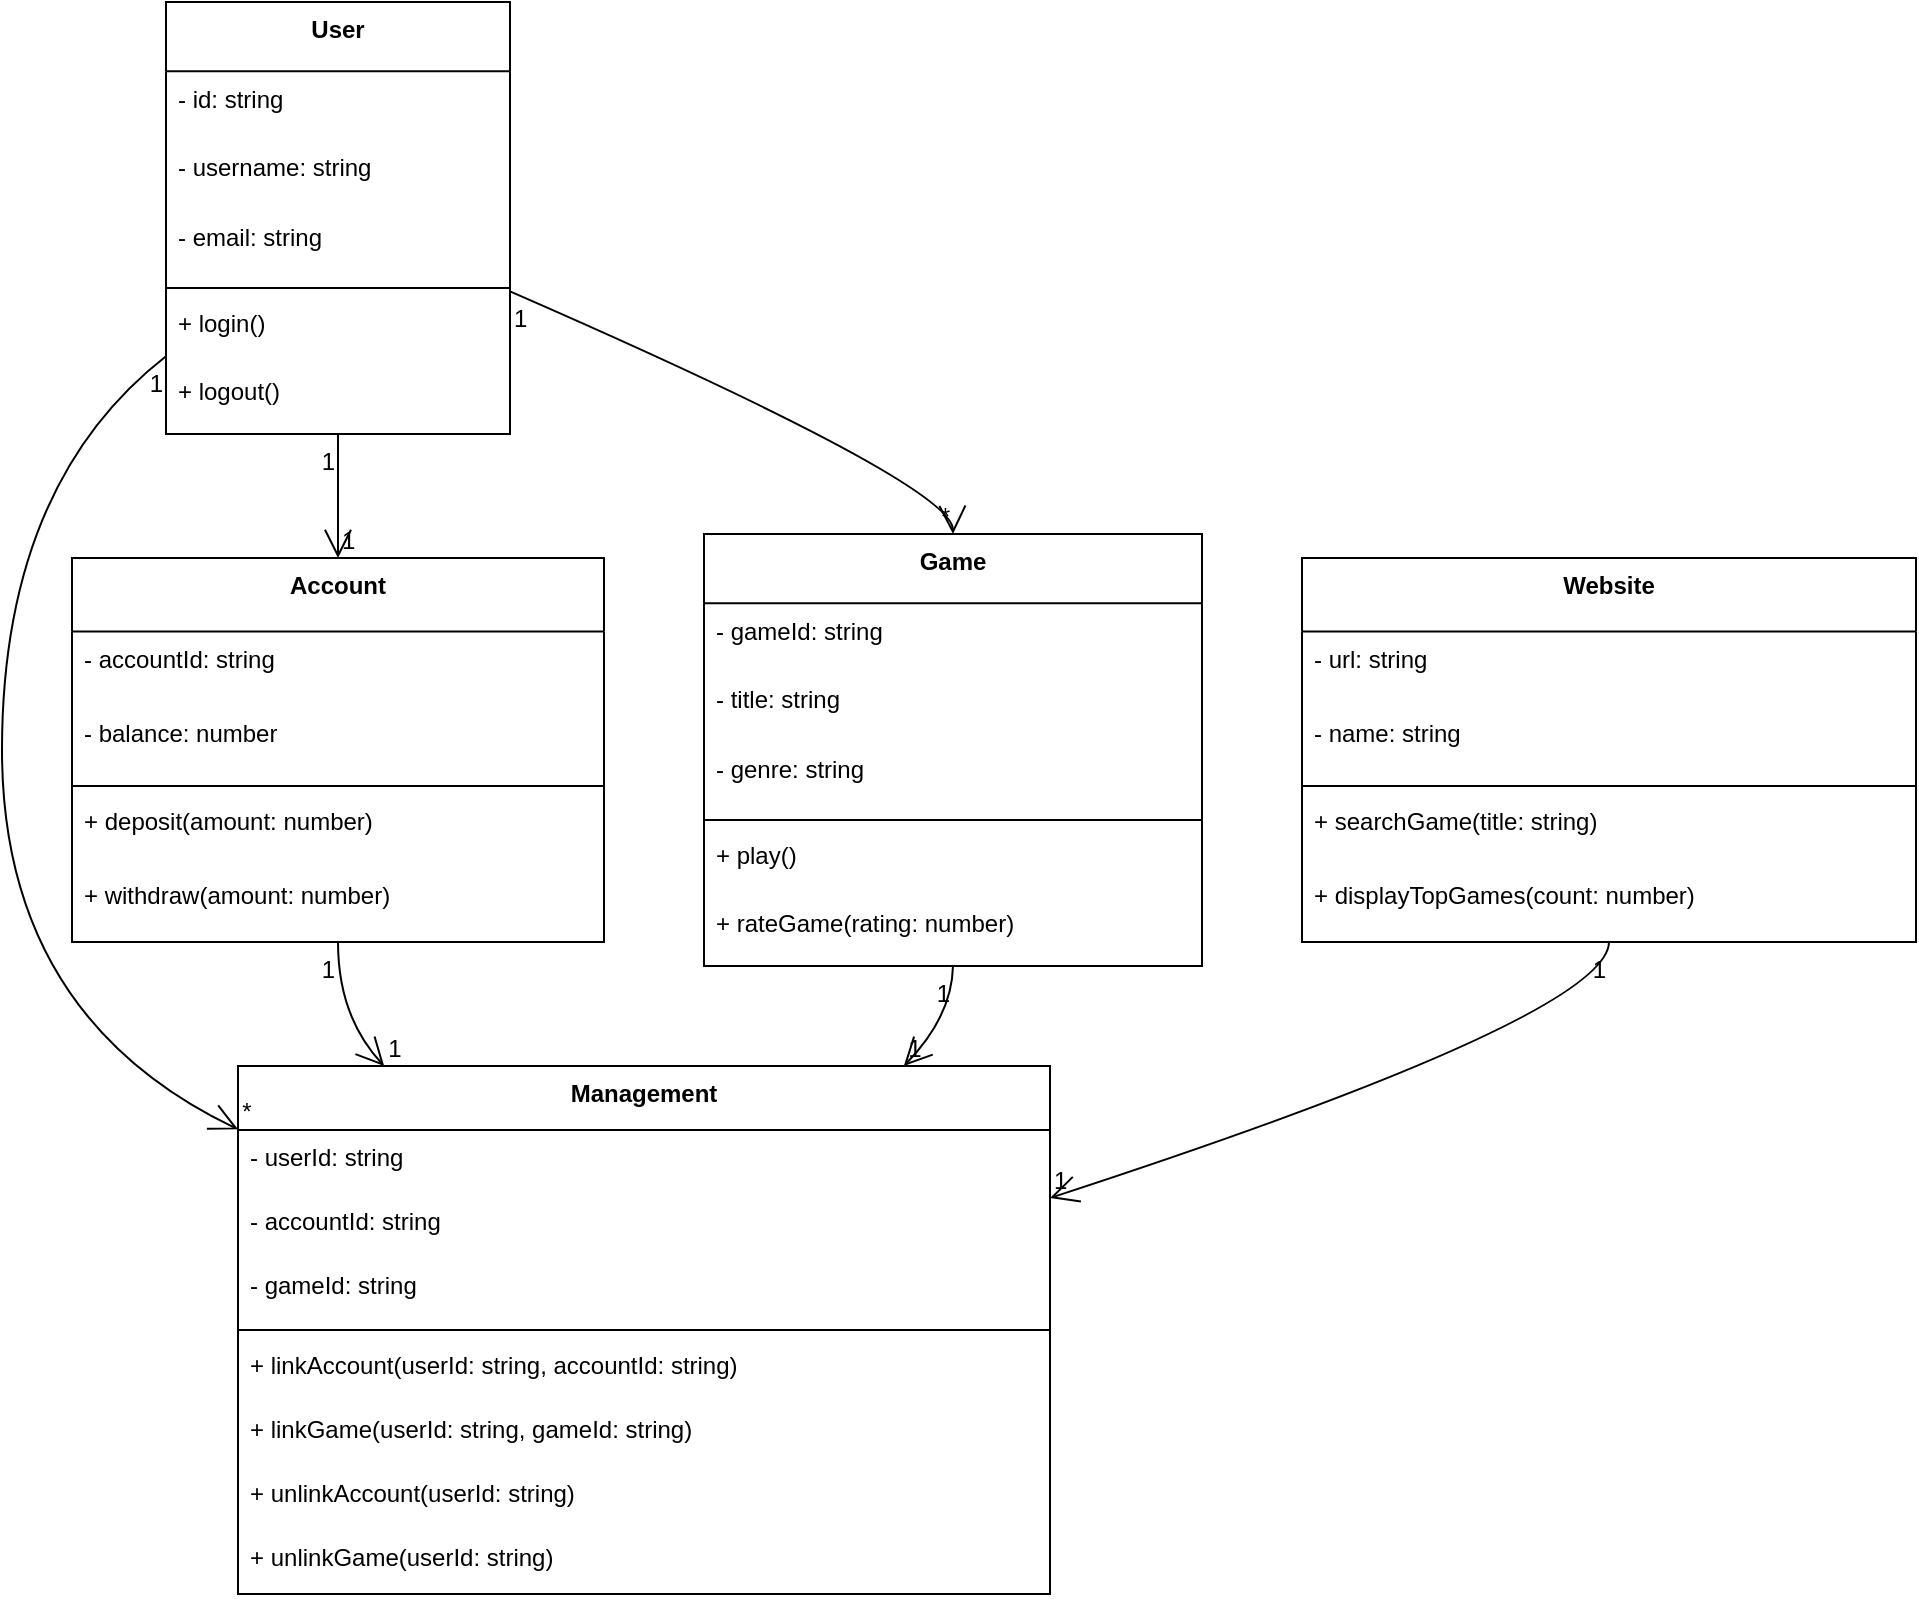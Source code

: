 <mxfile version="26.1.1">
  <diagram name="Page-1" id="ZZfZmKXX33y42hkgNwPu">
    <mxGraphModel>
      <root>
        <mxCell id="0" />
        <mxCell id="1" parent="0" />
        <mxCell id="2" value="User" style="swimlane;fontStyle=1;align=center;verticalAlign=top;childLayout=stackLayout;horizontal=1;startSize=34.667;horizontalStack=0;resizeParent=1;resizeParentMax=0;resizeLast=0;collapsible=0;marginBottom=0;" vertex="1" parent="1">
          <mxGeometry x="55" y="8" width="172" height="216" as="geometry" />
        </mxCell>
        <mxCell id="3" value="- id: string" style="text;strokeColor=none;fillColor=none;align=left;verticalAlign=top;spacingLeft=4;spacingRight=4;overflow=hidden;rotatable=0;points=[[0,0.5],[1,0.5]];portConstraint=eastwest;" vertex="1" parent="2">
          <mxGeometry y="35" width="172" height="35" as="geometry" />
        </mxCell>
        <mxCell id="4" value="- username: string" style="text;strokeColor=none;fillColor=none;align=left;verticalAlign=top;spacingLeft=4;spacingRight=4;overflow=hidden;rotatable=0;points=[[0,0.5],[1,0.5]];portConstraint=eastwest;" vertex="1" parent="2">
          <mxGeometry y="69" width="172" height="35" as="geometry" />
        </mxCell>
        <mxCell id="5" value="- email: string" style="text;strokeColor=none;fillColor=none;align=left;verticalAlign=top;spacingLeft=4;spacingRight=4;overflow=hidden;rotatable=0;points=[[0,0.5],[1,0.5]];portConstraint=eastwest;" vertex="1" parent="2">
          <mxGeometry y="104" width="172" height="35" as="geometry" />
        </mxCell>
        <mxCell id="6" style="line;strokeWidth=1;fillColor=none;align=left;verticalAlign=middle;spacingTop=-1;spacingLeft=3;spacingRight=3;rotatable=0;labelPosition=right;points=[];portConstraint=eastwest;strokeColor=inherit;" vertex="1" parent="2">
          <mxGeometry y="139" width="172" height="8" as="geometry" />
        </mxCell>
        <mxCell id="7" value="+ login()" style="text;strokeColor=none;fillColor=none;align=left;verticalAlign=top;spacingLeft=4;spacingRight=4;overflow=hidden;rotatable=0;points=[[0,0.5],[1,0.5]];portConstraint=eastwest;" vertex="1" parent="2">
          <mxGeometry y="147" width="172" height="35" as="geometry" />
        </mxCell>
        <mxCell id="8" value="+ logout()" style="text;strokeColor=none;fillColor=none;align=left;verticalAlign=top;spacingLeft=4;spacingRight=4;overflow=hidden;rotatable=0;points=[[0,0.5],[1,0.5]];portConstraint=eastwest;" vertex="1" parent="2">
          <mxGeometry y="181" width="172" height="35" as="geometry" />
        </mxCell>
        <mxCell id="9" value="Account" style="swimlane;fontStyle=1;align=center;verticalAlign=top;childLayout=stackLayout;horizontal=1;startSize=36.8;horizontalStack=0;resizeParent=1;resizeParentMax=0;resizeLast=0;collapsible=0;marginBottom=0;" vertex="1" parent="1">
          <mxGeometry x="8" y="286" width="266" height="192" as="geometry" />
        </mxCell>
        <mxCell id="10" value="- accountId: string" style="text;strokeColor=none;fillColor=none;align=left;verticalAlign=top;spacingLeft=4;spacingRight=4;overflow=hidden;rotatable=0;points=[[0,0.5],[1,0.5]];portConstraint=eastwest;" vertex="1" parent="9">
          <mxGeometry y="37" width="266" height="37" as="geometry" />
        </mxCell>
        <mxCell id="11" value="- balance: number" style="text;strokeColor=none;fillColor=none;align=left;verticalAlign=top;spacingLeft=4;spacingRight=4;overflow=hidden;rotatable=0;points=[[0,0.5],[1,0.5]];portConstraint=eastwest;" vertex="1" parent="9">
          <mxGeometry y="74" width="266" height="37" as="geometry" />
        </mxCell>
        <mxCell id="12" style="line;strokeWidth=1;fillColor=none;align=left;verticalAlign=middle;spacingTop=-1;spacingLeft=3;spacingRight=3;rotatable=0;labelPosition=right;points=[];portConstraint=eastwest;strokeColor=inherit;" vertex="1" parent="9">
          <mxGeometry y="110" width="266" height="8" as="geometry" />
        </mxCell>
        <mxCell id="13" value="+ deposit(amount: number)" style="text;strokeColor=none;fillColor=none;align=left;verticalAlign=top;spacingLeft=4;spacingRight=4;overflow=hidden;rotatable=0;points=[[0,0.5],[1,0.5]];portConstraint=eastwest;" vertex="1" parent="9">
          <mxGeometry y="118" width="266" height="37" as="geometry" />
        </mxCell>
        <mxCell id="14" value="+ withdraw(amount: number)" style="text;strokeColor=none;fillColor=none;align=left;verticalAlign=top;spacingLeft=4;spacingRight=4;overflow=hidden;rotatable=0;points=[[0,0.5],[1,0.5]];portConstraint=eastwest;" vertex="1" parent="9">
          <mxGeometry y="155" width="266" height="37" as="geometry" />
        </mxCell>
        <mxCell id="15" value="Game" style="swimlane;fontStyle=1;align=center;verticalAlign=top;childLayout=stackLayout;horizontal=1;startSize=34.667;horizontalStack=0;resizeParent=1;resizeParentMax=0;resizeLast=0;collapsible=0;marginBottom=0;" vertex="1" parent="1">
          <mxGeometry x="324" y="274" width="249" height="216" as="geometry" />
        </mxCell>
        <mxCell id="16" value="- gameId: string" style="text;strokeColor=none;fillColor=none;align=left;verticalAlign=top;spacingLeft=4;spacingRight=4;overflow=hidden;rotatable=0;points=[[0,0.5],[1,0.5]];portConstraint=eastwest;" vertex="1" parent="15">
          <mxGeometry y="35" width="249" height="35" as="geometry" />
        </mxCell>
        <mxCell id="17" value="- title: string" style="text;strokeColor=none;fillColor=none;align=left;verticalAlign=top;spacingLeft=4;spacingRight=4;overflow=hidden;rotatable=0;points=[[0,0.5],[1,0.5]];portConstraint=eastwest;" vertex="1" parent="15">
          <mxGeometry y="69" width="249" height="35" as="geometry" />
        </mxCell>
        <mxCell id="18" value="- genre: string" style="text;strokeColor=none;fillColor=none;align=left;verticalAlign=top;spacingLeft=4;spacingRight=4;overflow=hidden;rotatable=0;points=[[0,0.5],[1,0.5]];portConstraint=eastwest;" vertex="1" parent="15">
          <mxGeometry y="104" width="249" height="35" as="geometry" />
        </mxCell>
        <mxCell id="19" style="line;strokeWidth=1;fillColor=none;align=left;verticalAlign=middle;spacingTop=-1;spacingLeft=3;spacingRight=3;rotatable=0;labelPosition=right;points=[];portConstraint=eastwest;strokeColor=inherit;" vertex="1" parent="15">
          <mxGeometry y="139" width="249" height="8" as="geometry" />
        </mxCell>
        <mxCell id="20" value="+ play()" style="text;strokeColor=none;fillColor=none;align=left;verticalAlign=top;spacingLeft=4;spacingRight=4;overflow=hidden;rotatable=0;points=[[0,0.5],[1,0.5]];portConstraint=eastwest;" vertex="1" parent="15">
          <mxGeometry y="147" width="249" height="35" as="geometry" />
        </mxCell>
        <mxCell id="21" value="+ rateGame(rating: number)" style="text;strokeColor=none;fillColor=none;align=left;verticalAlign=top;spacingLeft=4;spacingRight=4;overflow=hidden;rotatable=0;points=[[0,0.5],[1,0.5]];portConstraint=eastwest;" vertex="1" parent="15">
          <mxGeometry y="181" width="249" height="35" as="geometry" />
        </mxCell>
        <mxCell id="22" value="Website" style="swimlane;fontStyle=1;align=center;verticalAlign=top;childLayout=stackLayout;horizontal=1;startSize=36.8;horizontalStack=0;resizeParent=1;resizeParentMax=0;resizeLast=0;collapsible=0;marginBottom=0;" vertex="1" parent="1">
          <mxGeometry x="623" y="286" width="307" height="192" as="geometry" />
        </mxCell>
        <mxCell id="23" value="- url: string" style="text;strokeColor=none;fillColor=none;align=left;verticalAlign=top;spacingLeft=4;spacingRight=4;overflow=hidden;rotatable=0;points=[[0,0.5],[1,0.5]];portConstraint=eastwest;" vertex="1" parent="22">
          <mxGeometry y="37" width="307" height="37" as="geometry" />
        </mxCell>
        <mxCell id="24" value="- name: string" style="text;strokeColor=none;fillColor=none;align=left;verticalAlign=top;spacingLeft=4;spacingRight=4;overflow=hidden;rotatable=0;points=[[0,0.5],[1,0.5]];portConstraint=eastwest;" vertex="1" parent="22">
          <mxGeometry y="74" width="307" height="37" as="geometry" />
        </mxCell>
        <mxCell id="25" style="line;strokeWidth=1;fillColor=none;align=left;verticalAlign=middle;spacingTop=-1;spacingLeft=3;spacingRight=3;rotatable=0;labelPosition=right;points=[];portConstraint=eastwest;strokeColor=inherit;" vertex="1" parent="22">
          <mxGeometry y="110" width="307" height="8" as="geometry" />
        </mxCell>
        <mxCell id="26" value="+ searchGame(title: string)" style="text;strokeColor=none;fillColor=none;align=left;verticalAlign=top;spacingLeft=4;spacingRight=4;overflow=hidden;rotatable=0;points=[[0,0.5],[1,0.5]];portConstraint=eastwest;" vertex="1" parent="22">
          <mxGeometry y="118" width="307" height="37" as="geometry" />
        </mxCell>
        <mxCell id="27" value="+ displayTopGames(count: number)" style="text;strokeColor=none;fillColor=none;align=left;verticalAlign=top;spacingLeft=4;spacingRight=4;overflow=hidden;rotatable=0;points=[[0,0.5],[1,0.5]];portConstraint=eastwest;" vertex="1" parent="22">
          <mxGeometry y="155" width="307" height="37" as="geometry" />
        </mxCell>
        <mxCell id="28" value="Management" style="swimlane;fontStyle=1;align=center;verticalAlign=top;childLayout=stackLayout;horizontal=1;startSize=32;horizontalStack=0;resizeParent=1;resizeParentMax=0;resizeLast=0;collapsible=0;marginBottom=0;" vertex="1" parent="1">
          <mxGeometry x="91" y="540" width="406" height="264" as="geometry" />
        </mxCell>
        <mxCell id="29" value="- userId: string" style="text;strokeColor=none;fillColor=none;align=left;verticalAlign=top;spacingLeft=4;spacingRight=4;overflow=hidden;rotatable=0;points=[[0,0.5],[1,0.5]];portConstraint=eastwest;" vertex="1" parent="28">
          <mxGeometry y="32" width="406" height="32" as="geometry" />
        </mxCell>
        <mxCell id="30" value="- accountId: string" style="text;strokeColor=none;fillColor=none;align=left;verticalAlign=top;spacingLeft=4;spacingRight=4;overflow=hidden;rotatable=0;points=[[0,0.5],[1,0.5]];portConstraint=eastwest;" vertex="1" parent="28">
          <mxGeometry y="64" width="406" height="32" as="geometry" />
        </mxCell>
        <mxCell id="31" value="- gameId: string" style="text;strokeColor=none;fillColor=none;align=left;verticalAlign=top;spacingLeft=4;spacingRight=4;overflow=hidden;rotatable=0;points=[[0,0.5],[1,0.5]];portConstraint=eastwest;" vertex="1" parent="28">
          <mxGeometry y="96" width="406" height="32" as="geometry" />
        </mxCell>
        <mxCell id="32" style="line;strokeWidth=1;fillColor=none;align=left;verticalAlign=middle;spacingTop=-1;spacingLeft=3;spacingRight=3;rotatable=0;labelPosition=right;points=[];portConstraint=eastwest;strokeColor=inherit;" vertex="1" parent="28">
          <mxGeometry y="128" width="406" height="8" as="geometry" />
        </mxCell>
        <mxCell id="33" value="+ linkAccount(userId: string, accountId: string)" style="text;strokeColor=none;fillColor=none;align=left;verticalAlign=top;spacingLeft=4;spacingRight=4;overflow=hidden;rotatable=0;points=[[0,0.5],[1,0.5]];portConstraint=eastwest;" vertex="1" parent="28">
          <mxGeometry y="136" width="406" height="32" as="geometry" />
        </mxCell>
        <mxCell id="34" value="+ linkGame(userId: string, gameId: string)" style="text;strokeColor=none;fillColor=none;align=left;verticalAlign=top;spacingLeft=4;spacingRight=4;overflow=hidden;rotatable=0;points=[[0,0.5],[1,0.5]];portConstraint=eastwest;" vertex="1" parent="28">
          <mxGeometry y="168" width="406" height="32" as="geometry" />
        </mxCell>
        <mxCell id="35" value="+ unlinkAccount(userId: string)" style="text;strokeColor=none;fillColor=none;align=left;verticalAlign=top;spacingLeft=4;spacingRight=4;overflow=hidden;rotatable=0;points=[[0,0.5],[1,0.5]];portConstraint=eastwest;" vertex="1" parent="28">
          <mxGeometry y="200" width="406" height="32" as="geometry" />
        </mxCell>
        <mxCell id="36" value="+ unlinkGame(userId: string)" style="text;strokeColor=none;fillColor=none;align=left;verticalAlign=top;spacingLeft=4;spacingRight=4;overflow=hidden;rotatable=0;points=[[0,0.5],[1,0.5]];portConstraint=eastwest;" vertex="1" parent="28">
          <mxGeometry y="232" width="406" height="32" as="geometry" />
        </mxCell>
        <mxCell id="37" value="" style="curved=1;startArrow=none;endArrow=open;endSize=12;exitX=0.5;exitY=1;entryX=0.5;entryY=0;" edge="1" parent="1" source="2" target="9">
          <mxGeometry relative="1" as="geometry">
            <Array as="points" />
          </mxGeometry>
        </mxCell>
        <mxCell id="38" value="1" style="edgeLabel;resizable=0;labelBackgroundColor=none;fontSize=12;align=right;verticalAlign=top;" vertex="1" parent="37">
          <mxGeometry x="-1" relative="1" as="geometry" />
        </mxCell>
        <mxCell id="39" value="1" style="edgeLabel;resizable=0;labelBackgroundColor=none;fontSize=12;align=left;verticalAlign=bottom;" vertex="1" parent="37">
          <mxGeometry x="1" relative="1" as="geometry" />
        </mxCell>
        <mxCell id="40" value="" style="curved=1;startArrow=none;endArrow=open;endSize=12;exitX=1;exitY=0.67;entryX=0.5;entryY=0;" edge="1" parent="1" source="2" target="15">
          <mxGeometry relative="1" as="geometry">
            <Array as="points">
              <mxPoint x="448" y="249" />
            </Array>
          </mxGeometry>
        </mxCell>
        <mxCell id="41" value="1" style="edgeLabel;resizable=0;labelBackgroundColor=none;fontSize=12;align=left;verticalAlign=top;" vertex="1" parent="40">
          <mxGeometry x="-1" relative="1" as="geometry" />
        </mxCell>
        <mxCell id="42" value="*" style="edgeLabel;resizable=0;labelBackgroundColor=none;fontSize=12;align=right;verticalAlign=bottom;" vertex="1" parent="40">
          <mxGeometry x="1" relative="1" as="geometry" />
        </mxCell>
        <mxCell id="43" value="" style="curved=1;startArrow=none;endArrow=open;endSize=12;exitX=0;exitY=0.82;entryX=0;entryY=0.12;" edge="1" parent="1" source="2" target="28">
          <mxGeometry relative="1" as="geometry">
            <Array as="points">
              <mxPoint x="-27" y="249" />
              <mxPoint x="-27" y="515" />
            </Array>
          </mxGeometry>
        </mxCell>
        <mxCell id="44" value="1" style="edgeLabel;resizable=0;labelBackgroundColor=none;fontSize=12;align=right;verticalAlign=top;" vertex="1" parent="43">
          <mxGeometry x="-1" relative="1" as="geometry" />
        </mxCell>
        <mxCell id="45" value="*" style="edgeLabel;resizable=0;labelBackgroundColor=none;fontSize=12;align=left;verticalAlign=bottom;" vertex="1" parent="43">
          <mxGeometry x="1" relative="1" as="geometry" />
        </mxCell>
        <mxCell id="46" value="" style="curved=1;startArrow=none;endArrow=open;endSize=12;exitX=0.5;exitY=1;entryX=0.18;entryY=0;" edge="1" parent="1" source="9" target="28">
          <mxGeometry relative="1" as="geometry">
            <Array as="points">
              <mxPoint x="141" y="515" />
            </Array>
          </mxGeometry>
        </mxCell>
        <mxCell id="47" value="1" style="edgeLabel;resizable=0;labelBackgroundColor=none;fontSize=12;align=right;verticalAlign=top;" vertex="1" parent="46">
          <mxGeometry x="-1" relative="1" as="geometry" />
        </mxCell>
        <mxCell id="48" value="1" style="edgeLabel;resizable=0;labelBackgroundColor=none;fontSize=12;align=left;verticalAlign=bottom;" vertex="1" parent="46">
          <mxGeometry x="1" relative="1" as="geometry" />
        </mxCell>
        <mxCell id="49" value="" style="curved=1;startArrow=none;endArrow=open;endSize=12;exitX=0.5;exitY=1;entryX=0.82;entryY=0;" edge="1" parent="1" source="15" target="28">
          <mxGeometry relative="1" as="geometry">
            <Array as="points">
              <mxPoint x="448" y="515" />
            </Array>
          </mxGeometry>
        </mxCell>
        <mxCell id="50" value="1" style="edgeLabel;resizable=0;labelBackgroundColor=none;fontSize=12;align=right;verticalAlign=top;" vertex="1" parent="49">
          <mxGeometry x="-1" relative="1" as="geometry" />
        </mxCell>
        <mxCell id="51" value="1" style="edgeLabel;resizable=0;labelBackgroundColor=none;fontSize=12;align=left;verticalAlign=bottom;" vertex="1" parent="49">
          <mxGeometry x="1" relative="1" as="geometry" />
        </mxCell>
        <mxCell id="52" value="" style="curved=1;startArrow=none;endArrow=open;endSize=12;exitX=0.5;exitY=1;entryX=1;entryY=0.25;" edge="1" parent="1" source="22" target="28">
          <mxGeometry relative="1" as="geometry">
            <Array as="points">
              <mxPoint x="776" y="515" />
            </Array>
          </mxGeometry>
        </mxCell>
        <mxCell id="53" value="1" style="edgeLabel;resizable=0;labelBackgroundColor=none;fontSize=12;align=right;verticalAlign=top;" vertex="1" parent="52">
          <mxGeometry x="-1" relative="1" as="geometry" />
        </mxCell>
        <mxCell id="54" value="1" style="edgeLabel;resizable=0;labelBackgroundColor=none;fontSize=12;align=left;verticalAlign=bottom;" vertex="1" parent="52">
          <mxGeometry x="1" relative="1" as="geometry" />
        </mxCell>
      </root>
    </mxGraphModel>
  </diagram>
</mxfile>

